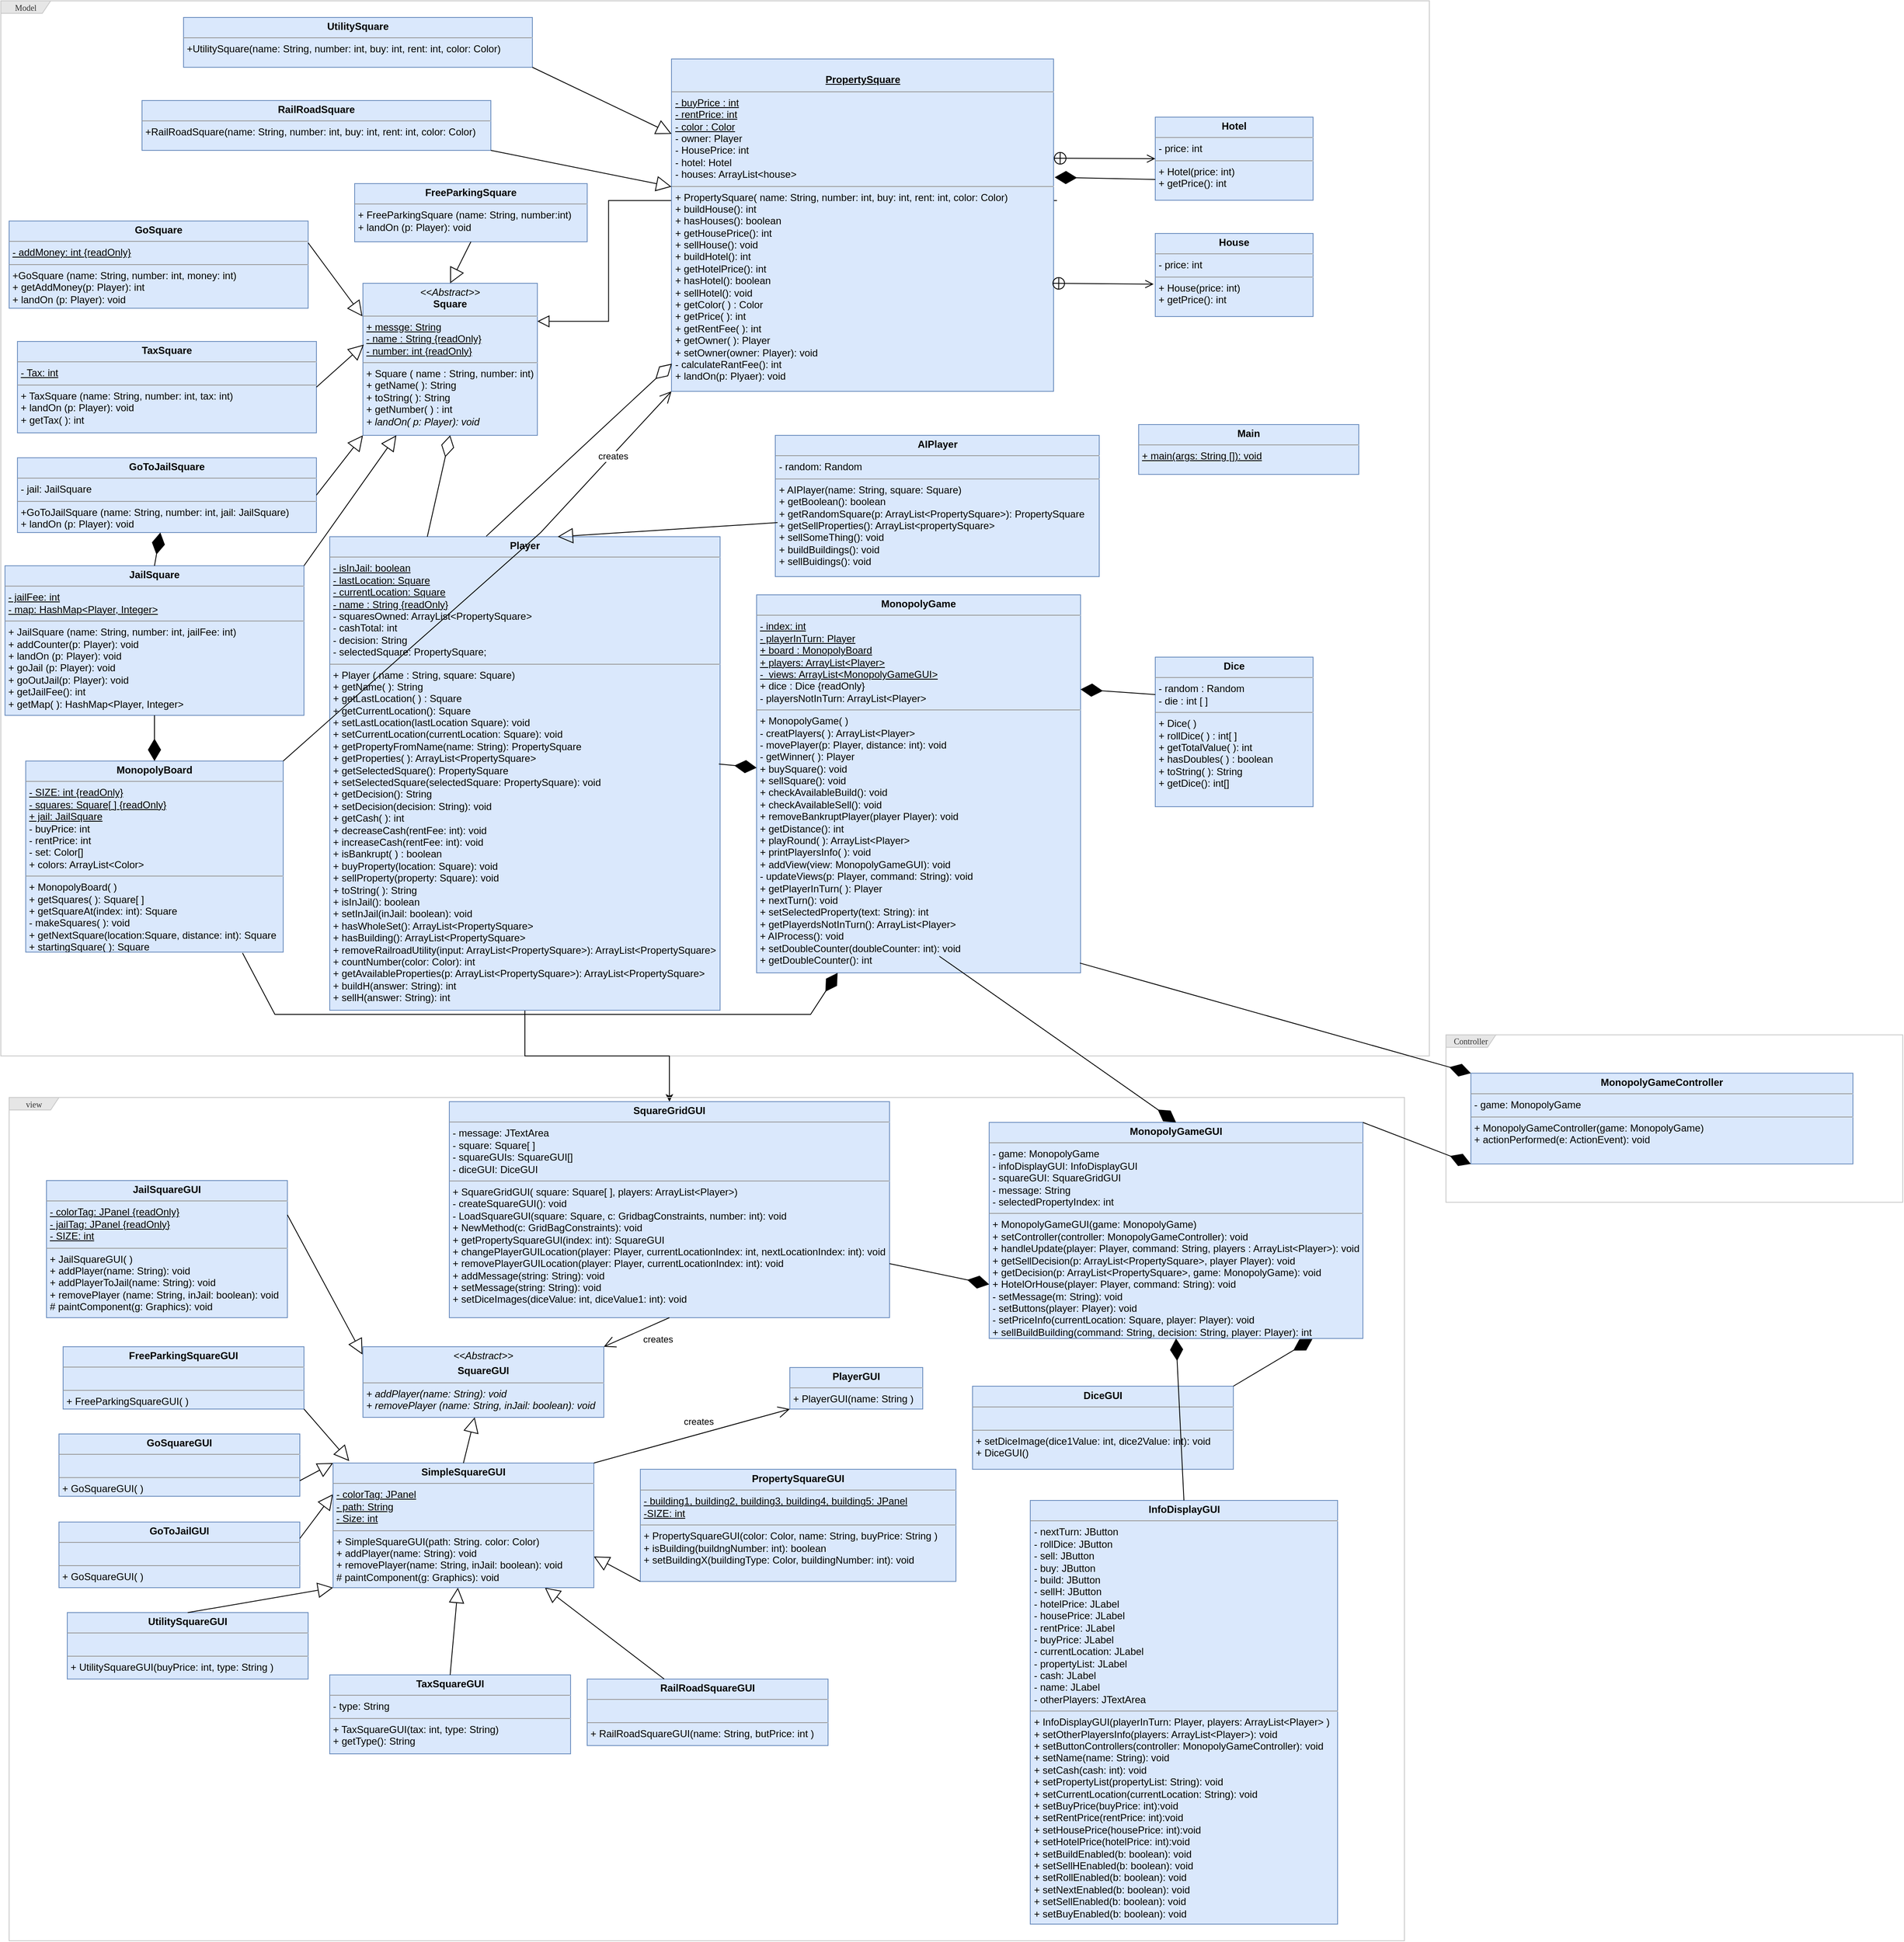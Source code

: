 <mxfile version="15.7.4" type="device"><diagram name="Page-1" id="c4acf3e9-155e-7222-9cf6-157b1a14988f"><mxGraphModel dx="2338" dy="1841" grid="1" gridSize="10" guides="1" tooltips="1" connect="1" arrows="1" fold="1" page="1" pageScale="1" pageWidth="850" pageHeight="1100" background="none" math="0" shadow="0"><root><mxCell id="0"/><mxCell id="1" parent="0"/><mxCell id="17acba5748e5396b-1" value="Model" style="shape=umlFrame;whiteSpace=wrap;html=1;rounded=0;shadow=0;comic=0;labelBackgroundColor=none;strokeWidth=1;fontFamily=Verdana;fontSize=10;align=center;fillColor=#E6E6E6;fontColor=#333333;strokeColor=#C9C9C9;width=60;height=15;" parent="1" vertex="1"><mxGeometry x="-300" y="-700" width="1720" height="1270" as="geometry"/></mxCell><mxCell id="v7Vo1TqNWF_dr8OzTrFL-2" style="edgeStyle=orthogonalEdgeStyle;rounded=0;orthogonalLoop=1;jettySize=auto;html=1;exitX=1.009;exitY=0.426;exitDx=0;exitDy=0;entryX=1;entryY=0.25;entryDx=0;entryDy=0;endArrow=block;endFill=0;endSize=12;exitPerimeter=0;" parent="1" source="7vzSn5Uh3cu9HvnBIA2v-2" target="5d2195bd80daf111-18" edge="1"><mxGeometry relative="1" as="geometry"><mxPoint x="160" y="245" as="sourcePoint"/></mxGeometry></mxCell><mxCell id="5d2195bd80daf111-10" value="&lt;p style=&quot;margin: 0px ; margin-top: 4px ; text-align: center&quot;&gt;&lt;b&gt;Dice&lt;/b&gt;&lt;/p&gt;&lt;hr size=&quot;1&quot;&gt;&lt;p style=&quot;margin: 0px ; margin-left: 4px&quot;&gt;- random : Random&lt;br&gt;- die : int [ ]&lt;/p&gt;&lt;hr size=&quot;1&quot;&gt;&lt;p style=&quot;margin: 0px ; margin-left: 4px&quot;&gt;+ Dice( )&amp;nbsp;&lt;br&gt;+ rollDice( ) : int[ ]&lt;/p&gt;&lt;p style=&quot;margin: 0px ; margin-left: 4px&quot;&gt;+ getTotalValue( ): int&lt;/p&gt;&lt;p style=&quot;margin: 0px ; margin-left: 4px&quot;&gt;+ hasDoubles( ) : boolean&lt;/p&gt;&lt;p style=&quot;margin: 0px ; margin-left: 4px&quot;&gt;+ toString( ): String&lt;/p&gt;&lt;p style=&quot;margin: 0px ; margin-left: 4px&quot;&gt;+ getDice(): int[]&lt;/p&gt;" style="verticalAlign=top;align=left;overflow=fill;fontSize=12;fontFamily=Helvetica;html=1;rounded=0;shadow=0;comic=0;labelBackgroundColor=none;strokeWidth=1;fillColor=#dae8fc;strokeColor=#6c8ebf;" parent="1" vertex="1"><mxGeometry x="1090" y="90" width="190" height="180" as="geometry"/></mxCell><mxCell id="5d2195bd80daf111-11" value="&lt;p style=&quot;margin: 0px ; margin-top: 4px ; text-align: center&quot;&gt;&lt;b&gt;MonopolyBoard&lt;/b&gt;&lt;/p&gt;&lt;hr size=&quot;1&quot;&gt;&lt;p style=&quot;margin: 0px ; margin-left: 4px&quot;&gt;&lt;u&gt;- SIZE: int {readOnly}&lt;/u&gt;&lt;br&gt;&lt;u&gt;- squares: Square[ ] {readOnly}&lt;/u&gt;&lt;br&gt;&lt;/p&gt;&lt;p style=&quot;margin: 0px ; margin-left: 4px&quot;&gt;&lt;u&gt;+ jail: JailSquare&lt;/u&gt;&lt;/p&gt;&lt;p style=&quot;margin: 0px ; margin-left: 4px&quot;&gt;- buyPrice: int&lt;/p&gt;&lt;p style=&quot;margin: 0px ; margin-left: 4px&quot;&gt;- rentPrice: int&lt;/p&gt;&lt;p style=&quot;margin: 0px ; margin-left: 4px&quot;&gt;- set: Color[]&lt;/p&gt;&lt;p style=&quot;margin: 0px ; margin-left: 4px&quot;&gt;+ colors: ArrayList&amp;lt;Color&amp;gt;&lt;/p&gt;&lt;hr size=&quot;1&quot;&gt;&lt;p style=&quot;margin: 0px ; margin-left: 4px&quot;&gt;+ MonopolyBoard( )&lt;/p&gt;&lt;p style=&quot;margin: 0px ; margin-left: 4px&quot;&gt;+ getSquares( ): Square[ ]&lt;/p&gt;&lt;p style=&quot;margin: 0px ; margin-left: 4px&quot;&gt;+ getSquareAt(index: int): Square&lt;/p&gt;&lt;p style=&quot;margin: 0px ; margin-left: 4px&quot;&gt;- makeSquares( ): void&lt;/p&gt;&lt;p style=&quot;margin: 0px ; margin-left: 4px&quot;&gt;+ getNextSquare(location:Square, distance: int): Square&lt;/p&gt;&lt;p style=&quot;margin: 0px ; margin-left: 4px&quot;&gt;+ startingSquare( ): Square&lt;/p&gt;&lt;p style=&quot;margin: 0px ; margin-left: 4px&quot;&gt;&lt;br&gt;&lt;/p&gt;" style="verticalAlign=top;align=left;overflow=fill;fontSize=12;fontFamily=Helvetica;html=1;rounded=0;shadow=0;comic=0;labelBackgroundColor=none;strokeWidth=1;fillColor=#dae8fc;strokeColor=#6c8ebf;" parent="1" vertex="1"><mxGeometry x="-270" y="215" width="310" height="230" as="geometry"/></mxCell><mxCell id="5d2195bd80daf111-18" value="&lt;p style=&quot;margin: 0px ; margin-top: 4px ; text-align: center&quot;&gt;&lt;i&gt;&amp;lt;&amp;lt;Abstract&amp;gt;&amp;gt;&lt;/i&gt;&lt;br&gt;&lt;b&gt;Square&lt;/b&gt;&lt;/p&gt;&lt;hr size=&quot;1&quot;&gt;&lt;p style=&quot;margin: 0px ; margin-left: 4px&quot;&gt;&lt;u&gt;+ messge: String&lt;/u&gt;&lt;/p&gt;&lt;p style=&quot;margin: 0px ; margin-left: 4px&quot;&gt;&lt;u&gt;- name : String {readOnly}&lt;br&gt;&lt;/u&gt;&lt;/p&gt;&lt;p style=&quot;margin: 0px ; margin-left: 4px&quot;&gt;&lt;u&gt;- number: int {readOnly}&lt;/u&gt;&lt;/p&gt;&lt;hr size=&quot;1&quot;&gt;&lt;p style=&quot;margin: 0px ; margin-left: 4px&quot;&gt;+ Square ( name : String, number: int)&lt;br&gt;+ getName( ): String&lt;/p&gt;&lt;p style=&quot;margin: 0px ; margin-left: 4px&quot;&gt;+ toString( ): String&lt;/p&gt;&lt;p style=&quot;margin: 0px ; margin-left: 4px&quot;&gt;+ getNumber( ) : int&lt;/p&gt;&lt;p style=&quot;margin: 0px ; margin-left: 4px&quot;&gt;&lt;span&gt;&lt;i&gt;+ landOn( p: Player): void&lt;/i&gt;&lt;/span&gt;&lt;br&gt;&lt;/p&gt;&lt;p style=&quot;margin: 0px ; margin-left: 4px&quot;&gt;&lt;br&gt;&lt;/p&gt;" style="verticalAlign=top;align=left;overflow=fill;fontSize=12;fontFamily=Helvetica;html=1;rounded=0;shadow=0;comic=0;labelBackgroundColor=none;strokeWidth=1;fillColor=#dae8fc;strokeColor=#6c8ebf;" parent="1" vertex="1"><mxGeometry x="136" y="-360" width="210" height="183" as="geometry"/></mxCell><mxCell id="5d2195bd80daf111-20" value="&lt;p style=&quot;margin: 0px ; margin-top: 4px ; text-align: center&quot;&gt;&lt;b&gt;MonopolyGame&lt;/b&gt;&lt;/p&gt;&lt;hr size=&quot;1&quot;&gt;&lt;p style=&quot;margin: 0px ; margin-left: 4px&quot;&gt;&lt;u&gt;- index: int&lt;/u&gt;&lt;/p&gt;&lt;p style=&quot;margin: 0px ; margin-left: 4px&quot;&gt;&lt;u&gt;- playerInTurn: Player&lt;/u&gt;&lt;/p&gt;&lt;p style=&quot;margin: 0px ; margin-left: 4px&quot;&gt;&lt;u&gt;+ board : MonopolyBoard&lt;br&gt;+ players: ArrayList&amp;lt;Player&amp;gt;&lt;/u&gt;&lt;/p&gt;&lt;p style=&quot;margin: 0px ; margin-left: 4px&quot;&gt;&lt;u&gt;-&amp;nbsp; views: ArrayList&amp;lt;MonopolyGameGUI&amp;gt;&lt;/u&gt;&lt;/p&gt;&lt;p style=&quot;margin: 0px ; margin-left: 4px&quot;&gt;+ dice : Dice {readOnly}&lt;/p&gt;&lt;p style=&quot;margin: 0px ; margin-left: 4px&quot;&gt;- playersNotInTurn: ArrayList&amp;lt;Player&amp;gt;&lt;/p&gt;&lt;hr size=&quot;1&quot;&gt;&lt;p style=&quot;margin: 0px ; margin-left: 4px&quot;&gt;+ MonopolyGame( )&lt;/p&gt;&lt;p style=&quot;margin: 0px ; margin-left: 4px&quot;&gt;- creatPlayers( ): ArrayList&amp;lt;Player&amp;gt;&lt;/p&gt;&lt;p style=&quot;margin: 0px ; margin-left: 4px&quot;&gt;- movePlayer(p: Player, distance: int): void&lt;/p&gt;&lt;p style=&quot;margin: 0px ; margin-left: 4px&quot;&gt;- getWinner( ): Player&lt;/p&gt;&lt;p style=&quot;margin: 0px ; margin-left: 4px&quot;&gt;+ buySquare(): void&lt;/p&gt;&lt;p style=&quot;margin: 0px ; margin-left: 4px&quot;&gt;+ sellSquare(): void&lt;/p&gt;&lt;p style=&quot;margin: 0px ; margin-left: 4px&quot;&gt;+ checkAvailableBuild(): void&amp;nbsp;&lt;/p&gt;&lt;p style=&quot;margin: 0px ; margin-left: 4px&quot;&gt;+ checkAvailableSell(): void&lt;/p&gt;&lt;p style=&quot;margin: 0px ; margin-left: 4px&quot;&gt;+ removeBankruptPlayer(player Player): void&lt;/p&gt;&lt;p style=&quot;margin: 0px ; margin-left: 4px&quot;&gt;+ getDistance(): int&lt;/p&gt;&lt;p style=&quot;margin: 0px ; margin-left: 4px&quot;&gt;+ playRound( ): ArrayList&amp;lt;Player&amp;gt;&lt;/p&gt;&lt;p style=&quot;margin: 0px ; margin-left: 4px&quot;&gt;+ printPlayersInfo( ): void&lt;/p&gt;&lt;p style=&quot;margin: 0px ; margin-left: 4px&quot;&gt;+ addView(view: MonopolyGameGUI): void&lt;/p&gt;&lt;p style=&quot;margin: 0px ; margin-left: 4px&quot;&gt;- updateViews(p: Player, command: String): void&lt;/p&gt;&lt;p style=&quot;margin: 0px ; margin-left: 4px&quot;&gt;+ getPlayerInTurn( ): Player&lt;/p&gt;&lt;p style=&quot;margin: 0px ; margin-left: 4px&quot;&gt;+ nextTurn(): void&lt;/p&gt;&lt;p style=&quot;margin: 0px ; margin-left: 4px&quot;&gt;+ setSelectedProperty(text: String): int&lt;/p&gt;&lt;p style=&quot;margin: 0px ; margin-left: 4px&quot;&gt;+ getPlayerdsNotInTurn(): ArrayList&amp;lt;Player&amp;gt;&lt;/p&gt;&lt;p style=&quot;margin: 0px ; margin-left: 4px&quot;&gt;+ AIProcess(): void&lt;/p&gt;&lt;p style=&quot;margin: 0px ; margin-left: 4px&quot;&gt;+ setDoubleCounter(doubleCounter: int): void&lt;/p&gt;&lt;p style=&quot;margin: 0px ; margin-left: 4px&quot;&gt;+ getDoubleCounter(): int&lt;/p&gt;" style="verticalAlign=top;align=left;overflow=fill;fontSize=12;fontFamily=Helvetica;html=1;rounded=0;shadow=0;comic=0;labelBackgroundColor=none;strokeWidth=1;fillColor=#dae8fc;strokeColor=#6c8ebf;" parent="1" vertex="1"><mxGeometry x="610" y="15" width="390" height="455" as="geometry"/></mxCell><mxCell id="hiSbNCHdCy-aBizyFKZj-13" value="" style="edgeStyle=orthogonalEdgeStyle;rounded=0;orthogonalLoop=1;jettySize=auto;html=1;" edge="1" parent="1" source="v7Vo1TqNWF_dr8OzTrFL-18" target="BW2hN8-HbNnjDoaWRZjo-13"><mxGeometry relative="1" as="geometry"/></mxCell><mxCell id="v7Vo1TqNWF_dr8OzTrFL-18" value="&lt;p style=&quot;margin: 0px ; margin-top: 4px ; text-align: center&quot;&gt;&lt;b&gt;Player&lt;/b&gt;&lt;/p&gt;&lt;hr size=&quot;1&quot;&gt;&lt;p style=&quot;margin: 0px 0px 0px 4px&quot;&gt;&lt;u&gt;- isInJail: boolean&lt;/u&gt;&lt;/p&gt;&lt;p style=&quot;margin: 0px 0px 0px 4px&quot;&gt;&lt;u&gt;- lastLocation: Square&lt;/u&gt;&lt;/p&gt;&lt;p style=&quot;margin: 0px 0px 0px 4px&quot;&gt;&lt;u&gt;- currentLocation: Square&lt;/u&gt;&lt;/p&gt;&lt;p style=&quot;margin: 0px 0px 0px 4px&quot;&gt;&lt;u&gt;- name : String {readOnly}&lt;/u&gt;&lt;/p&gt;&lt;p style=&quot;margin: 0px ; margin-left: 4px&quot;&gt;- squaresOwned: ArrayList&amp;lt;PropertySquare&amp;gt;&lt;/p&gt;&lt;p style=&quot;margin: 0px ; margin-left: 4px&quot;&gt;- cashTotal: int&lt;/p&gt;&lt;p style=&quot;margin: 0px ; margin-left: 4px&quot;&gt;- decision: String&lt;/p&gt;&lt;p style=&quot;margin: 0px ; margin-left: 4px&quot;&gt;- selectedSquare: PropertySquare;&lt;/p&gt;&lt;hr size=&quot;1&quot;&gt;&lt;p style=&quot;margin: 0px ; margin-left: 4px&quot;&gt;+ Player ( name : String, square: Square)&lt;/p&gt;&lt;p style=&quot;margin: 0px ; margin-left: 4px&quot;&gt;+ getName( ): String&lt;/p&gt;&lt;p style=&quot;margin: 0px ; margin-left: 4px&quot;&gt;+ getLastLocation( ) : Square&lt;/p&gt;&lt;p style=&quot;margin: 0px ; margin-left: 4px&quot;&gt;+ getCurrentLocation(): Square&lt;/p&gt;&lt;p style=&quot;margin: 0px ; margin-left: 4px&quot;&gt;+ setLastLocation(lastLocation Square): void&lt;/p&gt;&lt;p style=&quot;margin: 0px ; margin-left: 4px&quot;&gt;+ setCurrentLocation(currentLocation: Square): void&lt;/p&gt;&lt;p style=&quot;margin: 0px ; margin-left: 4px&quot;&gt;+ getPropertyFromName(name: String): PropertySquare&lt;/p&gt;&lt;p style=&quot;margin: 0px ; margin-left: 4px&quot;&gt;+ getProperties( ): ArrayList&amp;lt;PropertySquare&amp;gt;&lt;/p&gt;&lt;p style=&quot;margin: 0px ; margin-left: 4px&quot;&gt;+ getSelectedSquare(): PropertySquare&lt;/p&gt;&lt;p style=&quot;margin: 0px ; margin-left: 4px&quot;&gt;+ setSelectedSquare(selectedSquare: PropertySquare): void&lt;/p&gt;&lt;p style=&quot;margin: 0px ; margin-left: 4px&quot;&gt;+ getDecision(): String&lt;/p&gt;&lt;p style=&quot;margin: 0px ; margin-left: 4px&quot;&gt;+ setDecision(decision: String): void&lt;/p&gt;&lt;p style=&quot;margin: 0px ; margin-left: 4px&quot;&gt;+ getCash( ): int&lt;/p&gt;&lt;p style=&quot;margin: 0px ; margin-left: 4px&quot;&gt;+ decreaseCash(rentFee: int): void&lt;br&gt;&lt;/p&gt;&lt;p style=&quot;margin: 0px ; margin-left: 4px&quot;&gt;+ increaseCash(rentFee: int): void&lt;/p&gt;&lt;p style=&quot;margin: 0px ; margin-left: 4px&quot;&gt;+ isBankrupt( ) : boolean&lt;/p&gt;&lt;p style=&quot;margin: 0px ; margin-left: 4px&quot;&gt;+ buyProperty(location: Square): void&lt;/p&gt;&lt;p style=&quot;margin: 0px ; margin-left: 4px&quot;&gt;+ sellProperty(property: Square): void&lt;/p&gt;&lt;p style=&quot;margin: 0px ; margin-left: 4px&quot;&gt;+ toString( ): String&lt;/p&gt;&lt;p style=&quot;margin: 0px ; margin-left: 4px&quot;&gt;+ isInJail(): boolean&lt;/p&gt;&lt;p style=&quot;margin: 0px ; margin-left: 4px&quot;&gt;+ setInJail(inJail: boolean): void&lt;/p&gt;&lt;p style=&quot;margin: 0px ; margin-left: 4px&quot;&gt;+ hasWholeSet(): ArrayList&amp;lt;PropertySquare&amp;gt;&lt;/p&gt;&lt;p style=&quot;margin: 0px ; margin-left: 4px&quot;&gt;+ hasBuilding(): ArrayList&amp;lt;PropertySquare&amp;gt;&lt;/p&gt;&lt;p style=&quot;margin: 0px ; margin-left: 4px&quot;&gt;+ removeRailroadUtility(input: ArrayList&amp;lt;PropertySquare&amp;gt;): ArrayList&amp;lt;PropertySquare&amp;gt;&lt;/p&gt;&lt;p style=&quot;margin: 0px ; margin-left: 4px&quot;&gt;+ countNumber(color: Color): int&lt;/p&gt;&lt;p style=&quot;margin: 0px ; margin-left: 4px&quot;&gt;+ getAvailableProperties(p: ArrayList&amp;lt;PropertySquare&amp;gt;): ArrayList&amp;lt;PropertySquare&amp;gt;&lt;/p&gt;&lt;p style=&quot;margin: 0px ; margin-left: 4px&quot;&gt;+ buildH(answer: String): int&lt;/p&gt;&lt;p style=&quot;margin: 0px ; margin-left: 4px&quot;&gt;+ sellH(answer: String): int&lt;/p&gt;" style="verticalAlign=top;align=left;overflow=fill;fontSize=12;fontFamily=Helvetica;html=1;rounded=0;shadow=0;comic=0;labelBackgroundColor=none;strokeWidth=1;fillColor=#dae8fc;strokeColor=#6c8ebf;" parent="1" vertex="1"><mxGeometry x="96" y="-55" width="470" height="570" as="geometry"/></mxCell><mxCell id="7vzSn5Uh3cu9HvnBIA2v-2" value="&lt;p style=&quot;margin: 0px ; margin-top: 4px ; text-align: center&quot;&gt;&lt;u&gt;&lt;br&gt;&lt;b&gt;PropertySquare&lt;/b&gt;&lt;/u&gt;&lt;/p&gt;&lt;hr size=&quot;1&quot;&gt;&lt;p style=&quot;margin: 0px ; margin-left: 4px&quot;&gt;&lt;u&gt;- buyPrice : int&lt;br&gt;&lt;/u&gt;&lt;/p&gt;&lt;p style=&quot;margin: 0px ; margin-left: 4px&quot;&gt;&lt;u&gt;- rentPrice: int&lt;/u&gt;&lt;/p&gt;&lt;p style=&quot;margin: 0px ; margin-left: 4px&quot;&gt;&lt;u&gt;- color : Color&lt;/u&gt;&lt;/p&gt;&lt;p style=&quot;margin: 0px ; margin-left: 4px&quot;&gt;- owner: Player&lt;/p&gt;&lt;p style=&quot;margin: 0px ; margin-left: 4px&quot;&gt;- HousePrice: int&lt;/p&gt;&lt;p style=&quot;margin: 0px ; margin-left: 4px&quot;&gt;- hotel: Hotel&lt;/p&gt;&lt;p style=&quot;margin: 0px ; margin-left: 4px&quot;&gt;- houses: ArrayList&amp;lt;house&amp;gt;&lt;/p&gt;&lt;hr size=&quot;1&quot;&gt;&lt;p style=&quot;margin: 0px ; margin-left: 4px&quot;&gt;+ PropertySquare( name: String, number: int, buy: int, rent: int, color: Color)&lt;/p&gt;&lt;p style=&quot;margin: 0px ; margin-left: 4px&quot;&gt;+ buildHouse(): int&lt;/p&gt;&lt;p style=&quot;margin: 0px ; margin-left: 4px&quot;&gt;+ hasHouses(): boolean&lt;/p&gt;&lt;p style=&quot;margin: 0px ; margin-left: 4px&quot;&gt;+ getHousePrice(): int&lt;/p&gt;&lt;p style=&quot;margin: 0px ; margin-left: 4px&quot;&gt;+ sellHouse(): void&lt;/p&gt;&lt;p style=&quot;margin: 0px ; margin-left: 4px&quot;&gt;+ buildHotel(): int&lt;/p&gt;&lt;p style=&quot;margin: 0px ; margin-left: 4px&quot;&gt;+ getHotelPrice(): int&lt;/p&gt;&lt;p style=&quot;margin: 0px ; margin-left: 4px&quot;&gt;+ hasHotel(): boolean&amp;nbsp;&lt;/p&gt;&lt;p style=&quot;margin: 0px ; margin-left: 4px&quot;&gt;+ sellHotel(): void&lt;/p&gt;&lt;p style=&quot;margin: 0px ; margin-left: 4px&quot;&gt;+ getColor( ) : Color&lt;/p&gt;&lt;p style=&quot;margin: 0px ; margin-left: 4px&quot;&gt;+ getPrice( ): int&lt;/p&gt;&lt;p style=&quot;margin: 0px ; margin-left: 4px&quot;&gt;+ getRentFee( ): int&lt;/p&gt;&lt;p style=&quot;margin: 0px ; margin-left: 4px&quot;&gt;+ getOwner( ): Player&lt;/p&gt;&lt;p style=&quot;margin: 0px ; margin-left: 4px&quot;&gt;+ setOwner(owner: Player): void&lt;/p&gt;&lt;p style=&quot;margin: 0px ; margin-left: 4px&quot;&gt;- calculateRantFee(): int&lt;/p&gt;&lt;p style=&quot;margin: 0px ; margin-left: 4px&quot;&gt;+ landOn(p: Plyaer): void&lt;/p&gt;&lt;p style=&quot;margin: 0px ; margin-left: 4px&quot;&gt;&lt;br&gt;&lt;/p&gt;" style="verticalAlign=top;align=left;overflow=fill;fontSize=12;fontFamily=Helvetica;html=1;rounded=0;shadow=0;comic=0;labelBackgroundColor=none;strokeWidth=1;fillColor=#dae8fc;strokeColor=#6c8ebf;" parent="1" vertex="1"><mxGeometry x="507.5" y="-630" width="460" height="400" as="geometry"/></mxCell><mxCell id="12gEWrx1PudSQQcgVa_0-4" value="" style="endArrow=diamondThin;endFill=1;endSize=24;html=1;rounded=0;entryX=1;entryY=0.25;entryDx=0;entryDy=0;exitX=0;exitY=0.25;exitDx=0;exitDy=0;" parent="1" source="5d2195bd80daf111-10" target="5d2195bd80daf111-20" edge="1"><mxGeometry width="160" relative="1" as="geometry"><mxPoint x="1167.5" y="170" as="sourcePoint"/><mxPoint x="977.5" y="170" as="targetPoint"/></mxGeometry></mxCell><mxCell id="12gEWrx1PudSQQcgVa_0-5" value="" style="endArrow=diamondThin;endFill=1;endSize=24;html=1;rounded=0;entryX=0.25;entryY=1;entryDx=0;entryDy=0;exitX=0.842;exitY=1.005;exitDx=0;exitDy=0;exitPerimeter=0;" parent="1" source="5d2195bd80daf111-11" target="5d2195bd80daf111-20" edge="1"><mxGeometry width="160" relative="1" as="geometry"><mxPoint x="1177.5" y="330" as="sourcePoint"/><mxPoint x="977.5" y="325" as="targetPoint"/><Array as="points"><mxPoint x="30" y="520"/><mxPoint x="675" y="520"/></Array></mxGeometry></mxCell><mxCell id="fc9h_Z26RzUkdo5_vhSv-6" value="&lt;p style=&quot;margin: 0px ; margin-top: 4px ; text-align: center&quot;&gt;&lt;b&gt;FreeParkingSquare&lt;/b&gt;&lt;/p&gt;&lt;hr size=&quot;1&quot;&gt;&lt;p style=&quot;margin: 0px ; margin-left: 4px&quot;&gt;+ FreeParkingSquare (name: String, number:int)&lt;/p&gt;&lt;p style=&quot;margin: 0px ; margin-left: 4px&quot;&gt;+ landOn (p: Player): void&lt;/p&gt;" style="verticalAlign=top;align=left;overflow=fill;fontSize=12;fontFamily=Helvetica;html=1;fillColor=#dae8fc;strokeColor=#6c8ebf;" parent="1" vertex="1"><mxGeometry x="126" y="-480" width="280" height="70" as="geometry"/></mxCell><mxCell id="fc9h_Z26RzUkdo5_vhSv-8" value="&lt;p style=&quot;margin: 0px ; margin-top: 4px ; text-align: center&quot;&gt;&lt;b&gt;GoSquare&lt;/b&gt;&lt;br&gt;&lt;/p&gt;&lt;hr size=&quot;1&quot;&gt;&lt;p style=&quot;margin: 0px ; margin-left: 4px&quot;&gt;&lt;u&gt;- addMoney: int {readOnly}&lt;/u&gt;&lt;/p&gt;&lt;hr size=&quot;1&quot;&gt;&lt;p style=&quot;margin: 0px ; margin-left: 4px&quot;&gt;+GoSquare (name: String, number: int, money: int)&lt;/p&gt;&lt;p style=&quot;margin: 0px ; margin-left: 4px&quot;&gt;+ getAddMoney(p: Player): int&lt;/p&gt;&lt;p style=&quot;margin: 0px ; margin-left: 4px&quot;&gt;+ landOn (p: Player): void&lt;br&gt;&lt;/p&gt;" style="verticalAlign=top;align=left;overflow=fill;fontSize=12;fontFamily=Helvetica;html=1;fillColor=#dae8fc;strokeColor=#6c8ebf;" parent="1" vertex="1"><mxGeometry x="-290" y="-435" width="360" height="105" as="geometry"/></mxCell><mxCell id="fc9h_Z26RzUkdo5_vhSv-9" value="&lt;p style=&quot;margin: 0px ; margin-top: 4px ; text-align: center&quot;&gt;&lt;b&gt;GoToJailSquare&lt;/b&gt;&lt;br&gt;&lt;/p&gt;&lt;hr size=&quot;1&quot;&gt;&lt;p style=&quot;margin: 0px ; margin-left: 4px&quot;&gt;&lt;span&gt;- jail: JailSquare&lt;/span&gt;&lt;br&gt;&lt;/p&gt;&lt;hr size=&quot;1&quot;&gt;&lt;p style=&quot;margin: 0px ; margin-left: 4px&quot;&gt;+GoToJailSquare (name: String, number: int, jail: JailSquare)&lt;/p&gt;&lt;p style=&quot;margin: 0px ; margin-left: 4px&quot;&gt;+ landOn (p: Player): void&lt;br&gt;&lt;/p&gt;" style="verticalAlign=top;align=left;overflow=fill;fontSize=12;fontFamily=Helvetica;html=1;fillColor=#dae8fc;strokeColor=#6c8ebf;" parent="1" vertex="1"><mxGeometry x="-280" y="-150" width="360" height="90" as="geometry"/></mxCell><mxCell id="fc9h_Z26RzUkdo5_vhSv-10" value="&lt;p style=&quot;margin: 0px ; margin-top: 4px ; text-align: center&quot;&gt;&lt;b&gt;TaxSquare&lt;/b&gt;&lt;br&gt;&lt;/p&gt;&lt;hr size=&quot;1&quot;&gt;&lt;p style=&quot;margin: 0px ; margin-left: 4px&quot;&gt;&lt;u&gt;- Tax: int&lt;/u&gt;&lt;/p&gt;&lt;hr size=&quot;1&quot;&gt;&lt;p style=&quot;margin: 0px ; margin-left: 4px&quot;&gt;+ TaxSquare (name: String, number: int, tax: int)&lt;/p&gt;&lt;p style=&quot;margin: 0px ; margin-left: 4px&quot;&gt;+ landOn (p: Player): void&lt;br&gt;&lt;/p&gt;&lt;p style=&quot;margin: 0px ; margin-left: 4px&quot;&gt;+ getTax( ): int&lt;/p&gt;" style="verticalAlign=top;align=left;overflow=fill;fontSize=12;fontFamily=Helvetica;html=1;fillColor=#dae8fc;strokeColor=#6c8ebf;" parent="1" vertex="1"><mxGeometry x="-280" y="-290" width="360" height="110" as="geometry"/></mxCell><mxCell id="fc9h_Z26RzUkdo5_vhSv-11" value="&lt;p style=&quot;margin: 0px ; margin-top: 4px ; text-align: center&quot;&gt;&lt;b&gt;JailSquare&lt;/b&gt;&lt;br&gt;&lt;/p&gt;&lt;hr size=&quot;1&quot;&gt;&lt;p style=&quot;margin: 0px ; margin-left: 4px&quot;&gt;&lt;u&gt;- jailFee: int&lt;/u&gt;&lt;/p&gt;&lt;p style=&quot;margin: 0px ; margin-left: 4px&quot;&gt;&lt;u&gt;- map: HashMap&amp;lt;Player, Integer&amp;gt;&lt;/u&gt;&lt;/p&gt;&lt;hr size=&quot;1&quot;&gt;&lt;p style=&quot;margin: 0px ; margin-left: 4px&quot;&gt;+ JailSquare (name: String, number: int, jailFee: int)&lt;/p&gt;&lt;p style=&quot;margin: 0px ; margin-left: 4px&quot;&gt;+ addCounter(p: Player): void&lt;/p&gt;&lt;p style=&quot;margin: 0px ; margin-left: 4px&quot;&gt;+ landOn (p: Player): void&lt;br&gt;&lt;/p&gt;&lt;p style=&quot;margin: 0px ; margin-left: 4px&quot;&gt;+ goJail (p: Player): void&lt;/p&gt;&lt;p style=&quot;margin: 0px ; margin-left: 4px&quot;&gt;+ goOutJail(p: Player): void&lt;/p&gt;&lt;p style=&quot;margin: 0px ; margin-left: 4px&quot;&gt;+ getJailFee(): int&lt;/p&gt;&lt;p style=&quot;margin: 0px ; margin-left: 4px&quot;&gt;+ getMap( ): HashMap&amp;lt;Player, Integer&amp;gt;&lt;/p&gt;" style="verticalAlign=top;align=left;overflow=fill;fontSize=12;fontFamily=Helvetica;html=1;fillColor=#dae8fc;strokeColor=#6c8ebf;" parent="1" vertex="1"><mxGeometry x="-295" y="-20" width="360" height="180" as="geometry"/></mxCell><mxCell id="fc9h_Z26RzUkdo5_vhSv-12" value="&lt;p style=&quot;margin: 0px ; margin-top: 4px ; text-align: center&quot;&gt;&lt;b&gt;RailRoadSquare&lt;/b&gt;&lt;br&gt;&lt;/p&gt;&lt;hr size=&quot;1&quot;&gt;&lt;p style=&quot;margin: 0px ; margin-left: 4px&quot;&gt;&lt;span&gt;+RailRoadSquare(name: String, number: int, buy: int, rent: int, color: Color)&lt;/span&gt;&lt;br&gt;&lt;/p&gt;" style="verticalAlign=top;align=left;overflow=fill;fontSize=12;fontFamily=Helvetica;html=1;fillColor=#dae8fc;strokeColor=#6c8ebf;" parent="1" vertex="1"><mxGeometry x="-130" y="-580" width="420" height="60" as="geometry"/></mxCell><mxCell id="fc9h_Z26RzUkdo5_vhSv-13" value="&lt;p style=&quot;margin: 0px ; margin-top: 4px ; text-align: center&quot;&gt;&lt;b&gt;UtilitySquare&lt;/b&gt;&lt;br&gt;&lt;/p&gt;&lt;hr size=&quot;1&quot;&gt;&lt;p style=&quot;margin: 0px ; margin-left: 4px&quot;&gt;&lt;span&gt;+UtilitySquare(name: String, number: int, buy: int, rent: int, color: Color)&lt;/span&gt;&lt;br&gt;&lt;/p&gt;" style="verticalAlign=top;align=left;overflow=fill;fontSize=12;fontFamily=Helvetica;html=1;fillColor=#dae8fc;strokeColor=#6c8ebf;" parent="1" vertex="1"><mxGeometry x="-80" y="-680" width="420" height="60" as="geometry"/></mxCell><mxCell id="fc9h_Z26RzUkdo5_vhSv-14" value="&lt;p style=&quot;margin: 0px ; margin-top: 4px ; text-align: center&quot;&gt;&lt;b&gt;Main&lt;/b&gt;&lt;br&gt;&lt;/p&gt;&lt;hr size=&quot;1&quot;&gt;&lt;p style=&quot;margin: 0px ; margin-left: 4px&quot;&gt;&lt;span&gt;&lt;u&gt;+ main(args: String []): void&lt;/u&gt;&lt;/span&gt;&lt;br&gt;&lt;/p&gt;" style="verticalAlign=top;align=left;overflow=fill;fontSize=12;fontFamily=Helvetica;html=1;fillColor=#dae8fc;strokeColor=#6c8ebf;" parent="1" vertex="1"><mxGeometry x="1070" y="-190" width="265" height="60" as="geometry"/></mxCell><mxCell id="dhyGkHQqsCoPAu8bmXNs-1" value="" style="endArrow=block;endSize=16;endFill=0;html=1;rounded=0;exitX=1;exitY=1;exitDx=0;exitDy=0;" parent="1" source="fc9h_Z26RzUkdo5_vhSv-13" target="7vzSn5Uh3cu9HvnBIA2v-2" edge="1"><mxGeometry width="160" relative="1" as="geometry"><mxPoint y="10" as="sourcePoint"/><mxPoint x="160" y="10" as="targetPoint"/></mxGeometry></mxCell><mxCell id="dhyGkHQqsCoPAu8bmXNs-2" value="" style="endArrow=block;endSize=16;endFill=0;html=1;rounded=0;exitX=1;exitY=1;exitDx=0;exitDy=0;" parent="1" source="fc9h_Z26RzUkdo5_vhSv-12" target="7vzSn5Uh3cu9HvnBIA2v-2" edge="1"><mxGeometry x="1" y="-301" width="160" relative="1" as="geometry"><mxPoint y="10" as="sourcePoint"/><mxPoint x="160" y="10" as="targetPoint"/><mxPoint x="280" y="-191" as="offset"/></mxGeometry></mxCell><mxCell id="dhyGkHQqsCoPAu8bmXNs-3" value="" style="endArrow=block;endSize=16;endFill=0;html=1;rounded=0;exitX=1;exitY=0.5;exitDx=0;exitDy=0;entryX=0;entryY=1;entryDx=0;entryDy=0;" parent="1" source="fc9h_Z26RzUkdo5_vhSv-9" target="5d2195bd80daf111-18" edge="1"><mxGeometry x="1" y="-301" width="160" relative="1" as="geometry"><mxPoint x="10" y="20" as="sourcePoint"/><mxPoint x="170" y="20" as="targetPoint"/><mxPoint x="280" y="-191" as="offset"/></mxGeometry></mxCell><mxCell id="dhyGkHQqsCoPAu8bmXNs-4" value="" style="endArrow=block;endSize=16;endFill=0;html=1;rounded=0;exitX=1;exitY=0.25;exitDx=0;exitDy=0;entryX=-0.003;entryY=0.217;entryDx=0;entryDy=0;entryPerimeter=0;" parent="1" source="fc9h_Z26RzUkdo5_vhSv-8" target="5d2195bd80daf111-18" edge="1"><mxGeometry x="1" y="-301" width="160" relative="1" as="geometry"><mxPoint x="20" y="30" as="sourcePoint"/><mxPoint x="250" y="-220" as="targetPoint"/><mxPoint x="280" y="-191" as="offset"/></mxGeometry></mxCell><mxCell id="dhyGkHQqsCoPAu8bmXNs-5" value="" style="endArrow=block;endSize=16;endFill=0;html=1;rounded=0;entryX=0.5;entryY=0;entryDx=0;entryDy=0;exitX=0.5;exitY=1;exitDx=0;exitDy=0;" parent="1" source="fc9h_Z26RzUkdo5_vhSv-6" target="5d2195bd80daf111-18" edge="1"><mxGeometry x="1" y="-301" width="160" relative="1" as="geometry"><mxPoint x="30" y="40" as="sourcePoint"/><mxPoint x="190" y="40" as="targetPoint"/><mxPoint x="280" y="-191" as="offset"/></mxGeometry></mxCell><mxCell id="dhyGkHQqsCoPAu8bmXNs-6" value="" style="endArrow=block;endSize=16;endFill=0;html=1;rounded=0;exitX=1;exitY=0;exitDx=0;exitDy=0;" parent="1" source="fc9h_Z26RzUkdo5_vhSv-11" target="5d2195bd80daf111-18" edge="1"><mxGeometry x="1" y="-301" width="160" relative="1" as="geometry"><mxPoint x="40" y="50" as="sourcePoint"/><mxPoint x="200" y="50" as="targetPoint"/><mxPoint x="280" y="-191" as="offset"/></mxGeometry></mxCell><mxCell id="dhyGkHQqsCoPAu8bmXNs-7" value="" style="endArrow=block;endSize=16;endFill=0;html=1;rounded=0;exitX=1;exitY=0.5;exitDx=0;exitDy=0;entryX=0.005;entryY=0.404;entryDx=0;entryDy=0;entryPerimeter=0;" parent="1" source="fc9h_Z26RzUkdo5_vhSv-10" target="5d2195bd80daf111-18" edge="1"><mxGeometry x="1" y="-301" width="160" relative="1" as="geometry"><mxPoint x="50" y="60" as="sourcePoint"/><mxPoint x="210" y="60" as="targetPoint"/><mxPoint x="280" y="-191" as="offset"/></mxGeometry></mxCell><mxCell id="dhyGkHQqsCoPAu8bmXNs-8" value="" style="endArrow=diamondThin;endFill=1;endSize=24;html=1;rounded=0;exitX=0.997;exitY=0.48;exitDx=0;exitDy=0;exitPerimeter=0;" parent="1" source="v7Vo1TqNWF_dr8OzTrFL-18" edge="1" target="5d2195bd80daf111-20"><mxGeometry width="160" relative="1" as="geometry"><mxPoint x="497.5" y="250" as="sourcePoint"/><mxPoint x="577.5" y="250" as="targetPoint"/></mxGeometry></mxCell><mxCell id="dhyGkHQqsCoPAu8bmXNs-12" value="" style="endArrow=diamondThin;endFill=1;endSize=24;html=1;rounded=0;exitX=0.5;exitY=0;exitDx=0;exitDy=0;" parent="1" source="fc9h_Z26RzUkdo5_vhSv-11" target="fc9h_Z26RzUkdo5_vhSv-9" edge="1"><mxGeometry width="160" relative="1" as="geometry"><mxPoint x="-40" y="-30" as="sourcePoint"/><mxPoint x="120" y="-30" as="targetPoint"/></mxGeometry></mxCell><mxCell id="dhyGkHQqsCoPAu8bmXNs-13" value="" style="endArrow=diamondThin;endFill=1;endSize=24;html=1;rounded=0;exitX=0.5;exitY=1;exitDx=0;exitDy=0;" parent="1" source="fc9h_Z26RzUkdo5_vhSv-11" target="5d2195bd80daf111-11" edge="1"><mxGeometry width="160" relative="1" as="geometry"><mxPoint x="120" y="-180" as="sourcePoint"/><mxPoint x="280" y="-180" as="targetPoint"/></mxGeometry></mxCell><mxCell id="rHlRKqxqZEmG6L4snQut-1" value="Controller" style="shape=umlFrame;whiteSpace=wrap;html=1;rounded=0;shadow=0;comic=0;labelBackgroundColor=none;strokeWidth=1;fontFamily=Verdana;fontSize=10;align=center;fillColor=#E6E6E6;fontColor=#333333;strokeColor=#C9C9C9;width=60;height=15;" parent="1" vertex="1"><mxGeometry x="1440" y="544.63" width="550" height="201.5" as="geometry"/></mxCell><mxCell id="rHlRKqxqZEmG6L4snQut-2" value="&lt;p style=&quot;margin: 0px ; margin-top: 4px ; text-align: center&quot;&gt;&lt;b style=&quot;text-align: left&quot;&gt;MonopolyGameController&lt;/b&gt;&lt;br&gt;&lt;/p&gt;&lt;hr size=&quot;1&quot;&gt;&lt;p style=&quot;margin: 0px ; margin-left: 4px&quot;&gt;- game: MonopolyGame&lt;/p&gt;&lt;hr size=&quot;1&quot;&gt;&lt;p style=&quot;margin: 0px ; margin-left: 4px&quot;&gt;+ MonopolyGameController(game: MonopolyGame)&lt;/p&gt;&lt;p style=&quot;margin: 0px ; margin-left: 4px&quot;&gt;+ actionPerformed(e: ActionEvent): void&lt;/p&gt;" style="verticalAlign=top;align=left;overflow=fill;fontSize=12;fontFamily=Helvetica;html=1;fillColor=#dae8fc;strokeColor=#6c8ebf;" parent="1" vertex="1"><mxGeometry x="1470" y="590.75" width="460" height="109.25" as="geometry"/></mxCell><mxCell id="BW2hN8-HbNnjDoaWRZjo-1" value="view" style="shape=umlFrame;whiteSpace=wrap;html=1;rounded=0;shadow=0;comic=0;labelBackgroundColor=none;strokeWidth=1;fontFamily=Verdana;fontSize=10;align=center;fillColor=#E6E6E6;fontColor=#333333;strokeColor=#C9C9C9;width=60;height=15;" parent="1" vertex="1"><mxGeometry x="-290" y="620" width="1680" height="1015" as="geometry"/></mxCell><mxCell id="BW2hN8-HbNnjDoaWRZjo-2" value="&lt;p style=&quot;margin: 0px ; margin-top: 4px ; text-align: center&quot;&gt;&lt;b&gt;FreeParkingSquareGUI&lt;/b&gt;&lt;/p&gt;&lt;hr size=&quot;1&quot;&gt;&lt;p style=&quot;margin: 0px ; margin-left: 4px&quot;&gt;&lt;br&gt;&lt;/p&gt;&lt;hr size=&quot;1&quot;&gt;&lt;p style=&quot;margin: 0px ; margin-left: 4px&quot;&gt;+ FreeParkingSquareGUI( )&lt;/p&gt;" style="verticalAlign=top;align=left;overflow=fill;fontSize=12;fontFamily=Helvetica;html=1;fillColor=#dae8fc;strokeColor=#6c8ebf;" parent="1" vertex="1"><mxGeometry x="-225" y="920" width="290" height="75" as="geometry"/></mxCell><mxCell id="BW2hN8-HbNnjDoaWRZjo-3" value="&lt;p style=&quot;margin: 0px ; margin-top: 4px ; text-align: center&quot;&gt;&lt;b&gt;GoSquareGUI&lt;/b&gt;&lt;/p&gt;&lt;hr size=&quot;1&quot;&gt;&lt;p style=&quot;margin: 0px ; margin-left: 4px&quot;&gt;&lt;br&gt;&lt;/p&gt;&lt;hr size=&quot;1&quot;&gt;&lt;p style=&quot;margin: 0px ; margin-left: 4px&quot;&gt;+ GoSquareGUI( )&lt;/p&gt;&lt;p style=&quot;margin: 0px ; margin-left: 4px&quot;&gt;&lt;br&gt;&lt;/p&gt;" style="verticalAlign=top;align=left;overflow=fill;fontSize=12;fontFamily=Helvetica;html=1;fillColor=#dae8fc;strokeColor=#6c8ebf;" parent="1" vertex="1"><mxGeometry x="-230" y="1025" width="290" height="75" as="geometry"/></mxCell><mxCell id="BW2hN8-HbNnjDoaWRZjo-4" value="&lt;p style=&quot;margin: 0px ; margin-top: 4px ; text-align: center&quot;&gt;&lt;b&gt;GoToJailGUI&lt;/b&gt;&lt;/p&gt;&lt;hr size=&quot;1&quot;&gt;&lt;p style=&quot;margin: 0px ; margin-left: 4px&quot;&gt;&lt;br&gt;&lt;/p&gt;&lt;hr size=&quot;1&quot;&gt;&lt;p style=&quot;margin: 0px ; margin-left: 4px&quot;&gt;+ GoSquareGUI( )&lt;/p&gt;" style="verticalAlign=top;align=left;overflow=fill;fontSize=12;fontFamily=Helvetica;html=1;fillColor=#dae8fc;strokeColor=#6c8ebf;" parent="1" vertex="1"><mxGeometry x="-230" y="1131" width="290" height="79" as="geometry"/></mxCell><mxCell id="BW2hN8-HbNnjDoaWRZjo-5" value="&lt;p style=&quot;margin: 0px ; margin-top: 4px ; text-align: center&quot;&gt;&lt;b&gt;TaxSquareGUI&lt;/b&gt;&lt;/p&gt;&lt;hr size=&quot;1&quot;&gt;&lt;p style=&quot;margin: 0px ; margin-left: 4px&quot;&gt;- type: String&lt;/p&gt;&lt;hr size=&quot;1&quot;&gt;&lt;p style=&quot;margin: 0px ; margin-left: 4px&quot;&gt;+ TaxSquareGUI(tax: int, type: String)&lt;/p&gt;&lt;p style=&quot;margin: 0px ; margin-left: 4px&quot;&gt;+ getType(): String&lt;/p&gt;&lt;p style=&quot;margin: 0px ; margin-left: 4px&quot;&gt;&lt;br&gt;&lt;/p&gt;" style="verticalAlign=top;align=left;overflow=fill;fontSize=12;fontFamily=Helvetica;html=1;fillColor=#dae8fc;strokeColor=#6c8ebf;" parent="1" vertex="1"><mxGeometry x="96" y="1315" width="290" height="95" as="geometry"/></mxCell><mxCell id="BW2hN8-HbNnjDoaWRZjo-6" value="&lt;p style=&quot;margin: 0px ; margin-top: 4px ; text-align: center&quot;&gt;&lt;b&gt;InfoDisplayGUI&lt;/b&gt;&lt;/p&gt;&lt;hr size=&quot;1&quot;&gt;&lt;p style=&quot;margin: 0px ; margin-left: 4px&quot;&gt;- nextTurn: JButton&lt;/p&gt;&lt;p style=&quot;margin: 0px ; margin-left: 4px&quot;&gt;- rollDice: JButton&lt;br&gt;&lt;/p&gt;&lt;p style=&quot;margin: 0px ; margin-left: 4px&quot;&gt;- sell: JButton&lt;br&gt;&lt;/p&gt;&lt;p style=&quot;margin: 0px ; margin-left: 4px&quot;&gt;- buy: JButton&lt;br&gt;&lt;/p&gt;&lt;p style=&quot;margin: 0px ; margin-left: 4px&quot;&gt;- build: JButton&lt;/p&gt;&lt;p style=&quot;margin: 0px ; margin-left: 4px&quot;&gt;- sellH: JButton&lt;/p&gt;&lt;p style=&quot;margin: 0px ; margin-left: 4px&quot;&gt;- hotelPrice: JLabel&lt;br&gt;&lt;/p&gt;&lt;p style=&quot;margin: 0px ; margin-left: 4px&quot;&gt;- housePrice: JLabel&lt;br&gt;&lt;/p&gt;&lt;p style=&quot;margin: 0px ; margin-left: 4px&quot;&gt;- rentPrice: JLabel&lt;br&gt;&lt;/p&gt;&lt;p style=&quot;margin: 0px ; margin-left: 4px&quot;&gt;- buyPrice: JLabel&lt;br&gt;&lt;/p&gt;&lt;p style=&quot;margin: 0px ; margin-left: 4px&quot;&gt;- currentLocation: JLabel&lt;br&gt;&lt;/p&gt;&lt;p style=&quot;margin: 0px ; margin-left: 4px&quot;&gt;- propertyList: JLabel&lt;br&gt;&lt;/p&gt;&lt;p style=&quot;margin: 0px ; margin-left: 4px&quot;&gt;- cash: JLabel&lt;br&gt;&lt;/p&gt;&lt;p style=&quot;margin: 0px ; margin-left: 4px&quot;&gt;- name: JLabel&lt;br&gt;&lt;/p&gt;&lt;p style=&quot;margin: 0px ; margin-left: 4px&quot;&gt;- otherPlayers: JTextArea&lt;/p&gt;&lt;hr size=&quot;1&quot;&gt;&lt;p style=&quot;margin: 0px ; margin-left: 4px&quot;&gt;+ InfoDisplayGUI(playerInTurn: Player, players: ArrayList&amp;lt;Player&amp;gt; )&lt;/p&gt;&lt;p style=&quot;margin: 0px ; margin-left: 4px&quot;&gt;+ setOtherPlayersInfo(players: ArrayList&amp;lt;Player&amp;gt;): void&lt;/p&gt;&lt;p style=&quot;margin: 0px ; margin-left: 4px&quot;&gt;+ setButtonControllers(controller: MonopolyGameController): void&lt;br&gt;&lt;/p&gt;&lt;p style=&quot;margin: 0px ; margin-left: 4px&quot;&gt;+ setName(name: String): void&lt;/p&gt;&lt;p style=&quot;margin: 0px ; margin-left: 4px&quot;&gt;+ setCash(cash: int): void&lt;/p&gt;&lt;p style=&quot;margin: 0px ; margin-left: 4px&quot;&gt;+ setPropertyList(propertyList: String): void&lt;/p&gt;&lt;p style=&quot;margin: 0px ; margin-left: 4px&quot;&gt;+ setCurrentLocation(currentLocation: String): void&lt;/p&gt;&lt;p style=&quot;margin: 0px ; margin-left: 4px&quot;&gt;+ setBuyPrice(buyPrice: int):void&lt;/p&gt;&lt;p style=&quot;margin: 0px ; margin-left: 4px&quot;&gt;+ setRentPrice(rentPrice: int):void&lt;br&gt;&lt;/p&gt;&lt;p style=&quot;margin: 0px ; margin-left: 4px&quot;&gt;+ setHousePrice(housePrice: int):void&lt;br&gt;&lt;/p&gt;&lt;p style=&quot;margin: 0px ; margin-left: 4px&quot;&gt;+ setHotelPrice(hotelPrice: int):void&lt;br&gt;&lt;/p&gt;&lt;p style=&quot;margin: 0px ; margin-left: 4px&quot;&gt;+ setBuildEnabled(b: boolean): void&lt;/p&gt;&lt;p style=&quot;margin: 0px ; margin-left: 4px&quot;&gt;+ setSellHEnabled(b: boolean): void&lt;/p&gt;&lt;p style=&quot;margin: 0px ; margin-left: 4px&quot;&gt;+ setRollEnabled(b: boolean): void&lt;/p&gt;&lt;p style=&quot;margin: 0px ; margin-left: 4px&quot;&gt;+ setNextEnabled(b: boolean): void&lt;br&gt;&lt;/p&gt;&lt;p style=&quot;margin: 0px ; margin-left: 4px&quot;&gt;+ setSellEnabled(b: boolean): void&lt;br&gt;&lt;/p&gt;&lt;p style=&quot;margin: 0px ; margin-left: 4px&quot;&gt;+ setBuyEnabled(b: boolean): void&lt;br&gt;&lt;/p&gt;" style="verticalAlign=top;align=left;overflow=fill;fontSize=12;fontFamily=Helvetica;html=1;fillColor=#dae8fc;strokeColor=#6c8ebf;" parent="1" vertex="1"><mxGeometry x="939.5" y="1105" width="370" height="510" as="geometry"/></mxCell><mxCell id="BW2hN8-HbNnjDoaWRZjo-7" value="&lt;p style=&quot;margin: 0px ; margin-top: 4px ; text-align: center&quot;&gt;&lt;b&gt;JailSquareGUI&lt;/b&gt;&lt;/p&gt;&lt;hr size=&quot;1&quot;&gt;&lt;p style=&quot;margin: 0px ; margin-left: 4px&quot;&gt;&lt;u&gt;- colorTag: JPanel {readOnly}&lt;/u&gt;&lt;/p&gt;&lt;p style=&quot;margin: 0px ; margin-left: 4px&quot;&gt;&lt;u&gt;- jailTag: JPanel {readOnly}&lt;/u&gt;&lt;/p&gt;&lt;p style=&quot;margin: 0px ; margin-left: 4px&quot;&gt;&lt;u&gt;- SIZE: int&lt;/u&gt;&lt;/p&gt;&lt;hr size=&quot;1&quot;&gt;&lt;p style=&quot;margin: 0px ; margin-left: 4px&quot;&gt;+ JailSquareGUI( )&lt;/p&gt;&lt;p style=&quot;margin: 0px ; margin-left: 4px&quot;&gt;+ addPlayer(name: String): void&lt;/p&gt;&lt;p style=&quot;margin: 0px ; margin-left: 4px&quot;&gt;+ addPlayerToJail(name: String): void&lt;/p&gt;&lt;p style=&quot;margin: 0px ; margin-left: 4px&quot;&gt;+ removePlayer (name: String, inJail: boolean): void&lt;/p&gt;&lt;p style=&quot;margin: 0px ; margin-left: 4px&quot;&gt;# paintComponent(g: Graphics): void&lt;/p&gt;" style="verticalAlign=top;align=left;overflow=fill;fontSize=12;fontFamily=Helvetica;html=1;fillColor=#dae8fc;strokeColor=#6c8ebf;" parent="1" vertex="1"><mxGeometry x="-245" y="720" width="290" height="165" as="geometry"/></mxCell><mxCell id="BW2hN8-HbNnjDoaWRZjo-8" value="&lt;p style=&quot;margin: 0px ; margin-top: 4px ; text-align: center&quot;&gt;&lt;b&gt;MonopolyGameGUI&lt;/b&gt;&lt;/p&gt;&lt;hr size=&quot;1&quot;&gt;&lt;p style=&quot;margin: 0px ; margin-left: 4px&quot;&gt;- game: MonopolyGame&lt;/p&gt;&lt;p style=&quot;margin: 0px ; margin-left: 4px&quot;&gt;- infoDisplayGUI: InfoDisplayGUI&lt;/p&gt;&lt;p style=&quot;margin: 0px ; margin-left: 4px&quot;&gt;- squareGUI: SquareGridGUI&lt;/p&gt;&lt;p style=&quot;margin: 0px ; margin-left: 4px&quot;&gt;- message: String&lt;/p&gt;&lt;p style=&quot;margin: 0px ; margin-left: 4px&quot;&gt;- selectedPropertyIndex: int&amp;nbsp;&lt;/p&gt;&lt;hr size=&quot;1&quot;&gt;&lt;p style=&quot;margin: 0px ; margin-left: 4px&quot;&gt;+ MonopolyGameGUI(game: MonopolyGame)&lt;/p&gt;&lt;p style=&quot;margin: 0px ; margin-left: 4px&quot;&gt;+ setController(controller: MonopolyGameController): void&lt;/p&gt;&lt;p style=&quot;margin: 0px ; margin-left: 4px&quot;&gt;+ handleUpdate(player: Player, command: String, players : ArrayList&amp;lt;Player&amp;gt;): void&lt;/p&gt;&lt;p style=&quot;margin: 0px ; margin-left: 4px&quot;&gt;+ getSellDecision(p: ArrayList&amp;lt;PropertySquare&amp;gt;, player Player): void&lt;/p&gt;&lt;p style=&quot;margin: 0px ; margin-left: 4px&quot;&gt;+ getDecision(p: ArrayList&amp;lt;PropertySquare&amp;gt;, game: MonopolyGame): void&lt;/p&gt;&lt;p style=&quot;margin: 0px ; margin-left: 4px&quot;&gt;+ HotelOrHouse(player: Player, command: String): void&lt;/p&gt;&lt;p style=&quot;margin: 0px ; margin-left: 4px&quot;&gt;- setMessage(m: String): void&lt;/p&gt;&lt;p style=&quot;margin: 0px ; margin-left: 4px&quot;&gt;- setButtons(player: Player): void&lt;/p&gt;&lt;p style=&quot;margin: 0px ; margin-left: 4px&quot;&gt;- setPriceInfo(currentLocation: Square, player: Player): void&lt;/p&gt;&lt;p style=&quot;margin: 0px ; margin-left: 4px&quot;&gt;+ sellBuildBuilding(command: String, decision: String, player: Player): int&lt;/p&gt;&lt;p style=&quot;margin: 0px ; margin-left: 4px&quot;&gt;&lt;br&gt;&lt;/p&gt;" style="verticalAlign=top;align=left;overflow=fill;fontSize=12;fontFamily=Helvetica;html=1;fillColor=#dae8fc;strokeColor=#6c8ebf;" parent="1" vertex="1"><mxGeometry x="890" y="650" width="450" height="260" as="geometry"/></mxCell><mxCell id="BW2hN8-HbNnjDoaWRZjo-9" value="&lt;p style=&quot;margin: 0px ; margin-top: 4px ; text-align: center&quot;&gt;&lt;b&gt;PlayerGUI&lt;/b&gt;&lt;/p&gt;&lt;hr size=&quot;1&quot;&gt;&lt;p style=&quot;margin: 0px ; margin-left: 4px&quot;&gt;+ PlayerGUI(name: String )&lt;/p&gt;" style="verticalAlign=top;align=left;overflow=fill;fontSize=12;fontFamily=Helvetica;html=1;fillColor=#dae8fc;strokeColor=#6c8ebf;" parent="1" vertex="1"><mxGeometry x="650" y="945" width="160" height="50" as="geometry"/></mxCell><mxCell id="BW2hN8-HbNnjDoaWRZjo-10" value="&lt;p style=&quot;margin: 0px ; margin-top: 4px ; text-align: center&quot;&gt;&lt;b&gt;PropertySquareGUI&lt;/b&gt;&lt;/p&gt;&lt;hr size=&quot;1&quot;&gt;&lt;p style=&quot;margin: 0px ; margin-left: 4px&quot;&gt;&lt;u&gt;- building1, building2, building3, building4, building5: JPanel&lt;/u&gt;&lt;br&gt;&lt;/p&gt;&lt;p style=&quot;margin: 0px ; margin-left: 4px&quot;&gt;&lt;u&gt;-SIZE: int&lt;/u&gt;&lt;/p&gt;&lt;hr size=&quot;1&quot;&gt;&lt;p style=&quot;margin: 0px ; margin-left: 4px&quot;&gt;+ PropertySquareGUI(color: Color, name: String, buyPrice: String )&lt;/p&gt;&lt;p style=&quot;margin: 0px ; margin-left: 4px&quot;&gt;+ isBuilding(buildngNumber: int): boolean&lt;/p&gt;&lt;p style=&quot;margin: 0px ; margin-left: 4px&quot;&gt;+ setBuildingX(buildingType: Color, buildingNumber: int): void&lt;/p&gt;" style="verticalAlign=top;align=left;overflow=fill;fontSize=12;fontFamily=Helvetica;html=1;fillColor=#dae8fc;strokeColor=#6c8ebf;" parent="1" vertex="1"><mxGeometry x="470" y="1067.5" width="380" height="135" as="geometry"/></mxCell><mxCell id="BW2hN8-HbNnjDoaWRZjo-11" value="&lt;p style=&quot;margin: 0px ; margin-top: 4px ; text-align: center&quot;&gt;&lt;b&gt;RailRoadSquareGUI&lt;/b&gt;&lt;/p&gt;&lt;hr size=&quot;1&quot;&gt;&lt;p style=&quot;margin: 0px ; margin-left: 4px&quot;&gt;&lt;br&gt;&lt;/p&gt;&lt;hr size=&quot;1&quot;&gt;&lt;p style=&quot;margin: 0px ; margin-left: 4px&quot;&gt;+ RailRoadSquareGUI(name: String, butPrice: int )&lt;/p&gt;&lt;p style=&quot;margin: 0px ; margin-left: 4px&quot;&gt;&lt;br&gt;&lt;/p&gt;" style="verticalAlign=top;align=left;overflow=fill;fontSize=12;fontFamily=Helvetica;html=1;fillColor=#dae8fc;strokeColor=#6c8ebf;" parent="1" vertex="1"><mxGeometry x="406" y="1320" width="290" height="80" as="geometry"/></mxCell><mxCell id="BW2hN8-HbNnjDoaWRZjo-12" value="&lt;p style=&quot;margin: 0px ; margin-top: 4px ; text-align: center&quot;&gt;&lt;i&gt;&amp;lt;&amp;lt;Abstract&amp;gt;&amp;gt;&lt;/i&gt;&lt;b&gt;&lt;br&gt;&lt;/b&gt;&lt;/p&gt;&lt;p style=&quot;margin: 0px ; margin-top: 4px ; text-align: center&quot;&gt;&lt;b&gt;SquareGUI&lt;/b&gt;&lt;/p&gt;&lt;hr size=&quot;1&quot;&gt;&lt;p style=&quot;margin: 0px 0px 0px 4px&quot;&gt;&lt;i&gt;+ addPlayer(name: String): void&lt;/i&gt;&lt;/p&gt;&lt;p style=&quot;margin: 0px 0px 0px 4px&quot;&gt;&lt;i&gt;+ removePlayer (name: String, inJail: boolean): void&lt;/i&gt;&lt;/p&gt;" style="verticalAlign=top;align=left;overflow=fill;fontSize=12;fontFamily=Helvetica;html=1;fillColor=#dae8fc;strokeColor=#6c8ebf;" parent="1" vertex="1"><mxGeometry x="136" y="920" width="290" height="85" as="geometry"/></mxCell><mxCell id="BW2hN8-HbNnjDoaWRZjo-13" value="&lt;p style=&quot;margin: 0px ; margin-top: 4px ; text-align: center&quot;&gt;&lt;b&gt;SquareGridGUI&lt;/b&gt;&lt;/p&gt;&lt;hr size=&quot;1&quot;&gt;&lt;p style=&quot;margin: 0px ; margin-left: 4px&quot;&gt;- message: JTextArea&lt;/p&gt;&lt;p style=&quot;margin: 0px ; margin-left: 4px&quot;&gt;- square: Square[ ]&lt;/p&gt;&lt;p style=&quot;margin: 0px ; margin-left: 4px&quot;&gt;- squareGUIs: SquareGUI[]&lt;/p&gt;&lt;p style=&quot;margin: 0px ; margin-left: 4px&quot;&gt;- diceGUI: DiceGUI&lt;/p&gt;&lt;hr size=&quot;1&quot;&gt;&lt;p style=&quot;margin: 0px ; margin-left: 4px&quot;&gt;+ SquareGridGUI( square: Square[ ], players: ArrayList&amp;lt;Player&amp;gt;)&lt;/p&gt;&lt;p style=&quot;margin: 0px ; margin-left: 4px&quot;&gt;- createSquareGUI(): void&lt;/p&gt;&lt;p style=&quot;margin: 0px ; margin-left: 4px&quot;&gt;- LoadSquareGUI(square: Square, c: GridbagConstraints, number: int): void&lt;/p&gt;&lt;p style=&quot;margin: 0px ; margin-left: 4px&quot;&gt;+ NewMethod(c: GridBagConstraints): void&lt;/p&gt;&lt;p style=&quot;margin: 0px ; margin-left: 4px&quot;&gt;+ getPropertySquareGUI(index: int): SquareGUI&lt;/p&gt;&lt;p style=&quot;margin: 0px ; margin-left: 4px&quot;&gt;+ changePlayerGUILocation(player: Player, currentLocationIndex: int, nextLocationIndex: int): void&lt;/p&gt;&lt;p style=&quot;margin: 0px ; margin-left: 4px&quot;&gt;+ removePlayerGUILocation(player: Player, currentLocationIndex: int): void&lt;/p&gt;&lt;p style=&quot;margin: 0px ; margin-left: 4px&quot;&gt;+ addMessage(string: String): void&lt;/p&gt;&lt;p style=&quot;margin: 0px ; margin-left: 4px&quot;&gt;+ setMessage(string: String): void&lt;/p&gt;&lt;p style=&quot;margin: 0px ; margin-left: 4px&quot;&gt;+ setDiceImages(diceValue: int, diceValue1: int): void&lt;/p&gt;" style="verticalAlign=top;align=left;overflow=fill;fontSize=12;fontFamily=Helvetica;html=1;fillColor=#dae8fc;strokeColor=#6c8ebf;" parent="1" vertex="1"><mxGeometry x="240" y="625" width="530" height="260" as="geometry"/></mxCell><mxCell id="BW2hN8-HbNnjDoaWRZjo-14" value="&lt;p style=&quot;margin: 0px ; margin-top: 4px ; text-align: center&quot;&gt;&lt;b&gt;UtilitySquareGUI&lt;/b&gt;&lt;/p&gt;&lt;hr size=&quot;1&quot;&gt;&lt;p style=&quot;margin: 0px ; margin-left: 4px&quot;&gt;&lt;br&gt;&lt;/p&gt;&lt;hr size=&quot;1&quot;&gt;&lt;p style=&quot;margin: 0px ; margin-left: 4px&quot;&gt;+ UtilitySquareGUI(buyPrice: int, type: String )&lt;/p&gt;" style="verticalAlign=top;align=left;overflow=fill;fontSize=12;fontFamily=Helvetica;html=1;fillColor=#dae8fc;strokeColor=#6c8ebf;" parent="1" vertex="1"><mxGeometry x="-220" y="1240" width="290" height="80" as="geometry"/></mxCell><mxCell id="BW2hN8-HbNnjDoaWRZjo-15" value="&lt;p style=&quot;margin: 0px ; margin-top: 4px ; text-align: center&quot;&gt;&lt;b&gt;DiceGUI&lt;/b&gt;&lt;/p&gt;&lt;hr size=&quot;1&quot;&gt;&lt;p style=&quot;margin: 0px ; margin-left: 4px&quot;&gt;&lt;u&gt;&lt;br&gt;&lt;/u&gt;&lt;/p&gt;&lt;hr size=&quot;1&quot;&gt;&lt;p style=&quot;margin: 0px ; margin-left: 4px&quot;&gt;+ setDiceImage(dice1Value: int, dice2Value: int): void&lt;/p&gt;&lt;p style=&quot;margin: 0px ; margin-left: 4px&quot;&gt;&lt;span&gt;+ DiceGUI()&lt;/span&gt;&lt;/p&gt;" style="verticalAlign=top;align=left;overflow=fill;fontSize=12;fontFamily=Helvetica;html=1;fillColor=#dae8fc;strokeColor=#6c8ebf;" parent="1" vertex="1"><mxGeometry x="870" y="967.5" width="314" height="100" as="geometry"/></mxCell><mxCell id="BW2hN8-HbNnjDoaWRZjo-16" value="" style="endArrow=block;endSize=16;endFill=0;html=1;rounded=0;exitX=1;exitY=1;exitDx=0;exitDy=0;entryX=0.062;entryY=-0.016;entryDx=0;entryDy=0;entryPerimeter=0;" parent="1" source="BW2hN8-HbNnjDoaWRZjo-2" target="isvn6uAJOGbjHr6SOmgm-2" edge="1"><mxGeometry width="160" relative="1" as="geometry"><mxPoint x="506" y="945" as="sourcePoint"/><mxPoint x="666" y="945" as="targetPoint"/></mxGeometry></mxCell><mxCell id="BW2hN8-HbNnjDoaWRZjo-17" value="" style="endArrow=block;endSize=16;endFill=0;html=1;rounded=0;entryX=0;entryY=0;entryDx=0;entryDy=0;exitX=1;exitY=0.75;exitDx=0;exitDy=0;" parent="1" source="BW2hN8-HbNnjDoaWRZjo-3" target="isvn6uAJOGbjHr6SOmgm-2" edge="1"><mxGeometry width="160" relative="1" as="geometry"><mxPoint x="66" y="895" as="sourcePoint"/><mxPoint x="126" y="1055" as="targetPoint"/></mxGeometry></mxCell><mxCell id="BW2hN8-HbNnjDoaWRZjo-18" value="" style="endArrow=block;endSize=16;endFill=0;html=1;rounded=0;entryX=0;entryY=0.25;entryDx=0;entryDy=0;exitX=1;exitY=0.25;exitDx=0;exitDy=0;" parent="1" source="BW2hN8-HbNnjDoaWRZjo-4" target="isvn6uAJOGbjHr6SOmgm-2" edge="1"><mxGeometry width="160" relative="1" as="geometry"><mxPoint x="76" y="905" as="sourcePoint"/><mxPoint x="136" y="1065" as="targetPoint"/></mxGeometry></mxCell><mxCell id="BW2hN8-HbNnjDoaWRZjo-19" value="" style="endArrow=block;endSize=16;endFill=0;html=1;rounded=0;exitX=1;exitY=0.25;exitDx=0;exitDy=0;entryX=-0.002;entryY=0.109;entryDx=0;entryDy=0;entryPerimeter=0;" parent="1" source="BW2hN8-HbNnjDoaWRZjo-7" target="BW2hN8-HbNnjDoaWRZjo-12" edge="1"><mxGeometry width="160" relative="1" as="geometry"><mxPoint x="136" y="1165" as="sourcePoint"/><mxPoint x="130" y="990" as="targetPoint"/></mxGeometry></mxCell><mxCell id="BW2hN8-HbNnjDoaWRZjo-20" value="" style="endArrow=block;endSize=16;endFill=0;html=1;rounded=0;exitX=0.5;exitY=0;exitDx=0;exitDy=0;" parent="1" source="BW2hN8-HbNnjDoaWRZjo-5" target="isvn6uAJOGbjHr6SOmgm-2" edge="1"><mxGeometry width="160" relative="1" as="geometry"><mxPoint x="96" y="925" as="sourcePoint"/><mxPoint x="156" y="1085" as="targetPoint"/></mxGeometry></mxCell><mxCell id="BW2hN8-HbNnjDoaWRZjo-21" value="" style="endArrow=block;endSize=16;endFill=0;html=1;rounded=0;entryX=1;entryY=0.75;entryDx=0;entryDy=0;exitX=0;exitY=1;exitDx=0;exitDy=0;" parent="1" source="BW2hN8-HbNnjDoaWRZjo-10" target="isvn6uAJOGbjHr6SOmgm-2" edge="1"><mxGeometry width="160" relative="1" as="geometry"><mxPoint x="106" y="935" as="sourcePoint"/><mxPoint x="166" y="1095" as="targetPoint"/></mxGeometry></mxCell><mxCell id="BW2hN8-HbNnjDoaWRZjo-22" value="" style="endArrow=block;endSize=16;endFill=0;html=1;rounded=0;" parent="1" source="BW2hN8-HbNnjDoaWRZjo-11" target="isvn6uAJOGbjHr6SOmgm-2" edge="1"><mxGeometry width="160" relative="1" as="geometry"><mxPoint x="116" y="945" as="sourcePoint"/><mxPoint x="176" y="1105" as="targetPoint"/></mxGeometry></mxCell><mxCell id="BW2hN8-HbNnjDoaWRZjo-23" value="" style="endArrow=block;endSize=16;endFill=0;html=1;rounded=0;exitX=0.5;exitY=0;exitDx=0;exitDy=0;entryX=0;entryY=1;entryDx=0;entryDy=0;" parent="1" source="BW2hN8-HbNnjDoaWRZjo-14" target="isvn6uAJOGbjHr6SOmgm-2" edge="1"><mxGeometry width="160" relative="1" as="geometry"><mxPoint x="126" y="955" as="sourcePoint"/><mxPoint x="186" y="1115" as="targetPoint"/></mxGeometry></mxCell><mxCell id="BW2hN8-HbNnjDoaWRZjo-24" value="" style="endArrow=diamondThin;endFill=1;endSize=24;html=1;rounded=0;exitX=0.5;exitY=0;exitDx=0;exitDy=0;entryX=0.5;entryY=1;entryDx=0;entryDy=0;" parent="1" source="BW2hN8-HbNnjDoaWRZjo-6" target="BW2hN8-HbNnjDoaWRZjo-8" edge="1"><mxGeometry width="160" relative="1" as="geometry"><mxPoint x="356" y="1205" as="sourcePoint"/><mxPoint x="516" y="1205" as="targetPoint"/><Array as="points"/></mxGeometry></mxCell><mxCell id="BW2hN8-HbNnjDoaWRZjo-25" value="" style="endArrow=diamondThin;endFill=1;endSize=24;html=1;rounded=0;exitX=1;exitY=0.75;exitDx=0;exitDy=0;entryX=0;entryY=0.75;entryDx=0;entryDy=0;" parent="1" source="BW2hN8-HbNnjDoaWRZjo-13" target="BW2hN8-HbNnjDoaWRZjo-8" edge="1"><mxGeometry width="160" relative="1" as="geometry"><mxPoint x="356" y="1205" as="sourcePoint"/><mxPoint x="516" y="1205" as="targetPoint"/></mxGeometry></mxCell><mxCell id="BW2hN8-HbNnjDoaWRZjo-26" value="" style="endArrow=diamondThin;endFill=1;endSize=24;html=1;rounded=0;entryX=0.5;entryY=0;entryDx=0;entryDy=0;" parent="1" target="BW2hN8-HbNnjDoaWRZjo-8" edge="1"><mxGeometry width="160" relative="1" as="geometry"><mxPoint x="830" y="450" as="sourcePoint"/><mxPoint x="990" y="450" as="targetPoint"/></mxGeometry></mxCell><mxCell id="BW2hN8-HbNnjDoaWRZjo-27" value="" style="endArrow=diamondThin;endFill=1;endSize=24;html=1;rounded=0;exitX=0.998;exitY=0.974;exitDx=0;exitDy=0;exitPerimeter=0;entryX=0;entryY=0;entryDx=0;entryDy=0;" parent="1" source="5d2195bd80daf111-20" target="rHlRKqxqZEmG6L4snQut-2" edge="1"><mxGeometry width="160" relative="1" as="geometry"><mxPoint x="830" y="600" as="sourcePoint"/><mxPoint x="990" y="600" as="targetPoint"/></mxGeometry></mxCell><mxCell id="BW2hN8-HbNnjDoaWRZjo-28" value="" style="endArrow=diamondThin;endFill=1;endSize=24;html=1;rounded=0;exitX=1;exitY=0;exitDx=0;exitDy=0;entryX=0;entryY=1;entryDx=0;entryDy=0;" parent="1" source="BW2hN8-HbNnjDoaWRZjo-8" target="rHlRKqxqZEmG6L4snQut-2" edge="1"><mxGeometry width="160" relative="1" as="geometry"><mxPoint x="830" y="600" as="sourcePoint"/><mxPoint x="990" y="600" as="targetPoint"/></mxGeometry></mxCell><mxCell id="Q2Tem1MivzE-XCLz0NAT-1" value="" style="endArrow=diamondThin;endFill=1;endSize=24;html=1;rounded=0;exitX=1;exitY=0;exitDx=0;exitDy=0;entryX=0.865;entryY=1.003;entryDx=0;entryDy=0;entryPerimeter=0;" parent="1" source="BW2hN8-HbNnjDoaWRZjo-15" target="BW2hN8-HbNnjDoaWRZjo-8" edge="1"><mxGeometry width="160" relative="1" as="geometry"><mxPoint x="510" y="1020" as="sourcePoint"/><mxPoint x="670" y="1020" as="targetPoint"/></mxGeometry></mxCell><mxCell id="isvn6uAJOGbjHr6SOmgm-1" value="&lt;p style=&quot;margin: 0px ; margin-top: 4px ; text-align: center&quot;&gt;&lt;b&gt;AIPlayer&lt;/b&gt;&lt;/p&gt;&lt;hr size=&quot;1&quot;&gt;&lt;p style=&quot;margin: 0px ; margin-left: 4px&quot;&gt;- random: Random&lt;br&gt;&lt;/p&gt;&lt;hr size=&quot;1&quot;&gt;&lt;p style=&quot;margin: 0px ; margin-left: 4px&quot;&gt;+ AIPlayer(name: String, square: Square)&lt;/p&gt;&lt;p style=&quot;margin: 0px ; margin-left: 4px&quot;&gt;+ getBoolean(): boolean&lt;/p&gt;&lt;p style=&quot;margin: 0px ; margin-left: 4px&quot;&gt;+ getRandomSquare(p: ArrayList&amp;lt;PropertySquare&amp;gt;): PropertySquare&lt;/p&gt;&lt;p style=&quot;margin: 0px ; margin-left: 4px&quot;&gt;+ getSellProperties(): ArrayList&amp;lt;propertySquare&amp;gt;&lt;/p&gt;&lt;p style=&quot;margin: 0px ; margin-left: 4px&quot;&gt;+ sellSomeThing(): void&lt;/p&gt;&lt;p style=&quot;margin: 0px ; margin-left: 4px&quot;&gt;+ buildBuildings(): void&lt;/p&gt;&lt;p style=&quot;margin: 0px ; margin-left: 4px&quot;&gt;+ sellBuidings(): void&lt;/p&gt;&lt;p style=&quot;margin: 0px ; margin-left: 4px&quot;&gt;&lt;br&gt;&lt;/p&gt;" style="verticalAlign=top;align=left;overflow=fill;fontSize=12;fontFamily=Helvetica;html=1;rounded=0;shadow=0;comic=0;labelBackgroundColor=none;strokeWidth=1;fillColor=#dae8fc;strokeColor=#6c8ebf;" parent="1" vertex="1"><mxGeometry x="632.5" y="-177" width="390" height="170" as="geometry"/></mxCell><mxCell id="isvn6uAJOGbjHr6SOmgm-2" value="&lt;p style=&quot;margin: 0px ; margin-top: 4px ; text-align: center&quot;&gt;&lt;b&gt;SimpleSquareGUI&lt;/b&gt;&lt;/p&gt;&lt;hr size=&quot;1&quot;&gt;&lt;p style=&quot;margin: 0px ; margin-left: 4px&quot;&gt;&lt;u&gt;- colorTag: JPanel&lt;/u&gt;&lt;/p&gt;&lt;p style=&quot;margin: 0px ; margin-left: 4px&quot;&gt;&lt;u&gt;- path: String&lt;/u&gt;&lt;/p&gt;&lt;p style=&quot;margin: 0px ; margin-left: 4px&quot;&gt;&lt;u&gt;- Size: int&lt;/u&gt;&lt;/p&gt;&lt;hr size=&quot;1&quot;&gt;&lt;p style=&quot;margin: 0px ; margin-left: 4px&quot;&gt;+ SimpleSquareGUI(path: String. color: Color)&lt;/p&gt;&lt;p style=&quot;margin: 0px ; margin-left: 4px&quot;&gt;+ addPlayer(name: String): void&lt;/p&gt;&lt;p style=&quot;margin: 0px ; margin-left: 4px&quot;&gt;+ removePlayer(name: String, inJail: boolean): void&lt;/p&gt;&lt;p style=&quot;margin: 0px ; margin-left: 4px&quot;&gt;# paintComponent(g: Graphics): void&lt;br&gt;&lt;/p&gt;" style="verticalAlign=top;align=left;overflow=fill;fontSize=12;fontFamily=Helvetica;html=1;fillColor=#dae8fc;strokeColor=#6c8ebf;" parent="1" vertex="1"><mxGeometry x="100" y="1060" width="314" height="150" as="geometry"/></mxCell><mxCell id="isvn6uAJOGbjHr6SOmgm-3" value="" style="endArrow=block;endSize=16;endFill=0;html=1;rounded=0;exitX=0.5;exitY=0;exitDx=0;exitDy=0;" parent="1" source="isvn6uAJOGbjHr6SOmgm-2" target="BW2hN8-HbNnjDoaWRZjo-12" edge="1"><mxGeometry width="160" relative="1" as="geometry"><mxPoint x="470" y="1305" as="sourcePoint"/><mxPoint x="343.5" y="1125" as="targetPoint"/></mxGeometry></mxCell><mxCell id="isvn6uAJOGbjHr6SOmgm-5" value="" style="endArrow=block;endSize=16;endFill=0;html=1;rounded=0;exitX=0.007;exitY=0.618;exitDx=0;exitDy=0;exitPerimeter=0;entryX=0.584;entryY=0;entryDx=0;entryDy=0;entryPerimeter=0;" parent="1" source="isvn6uAJOGbjHr6SOmgm-1" target="v7Vo1TqNWF_dr8OzTrFL-18" edge="1"><mxGeometry x="1" y="-301" width="160" relative="1" as="geometry"><mxPoint x="788.98" y="11.98" as="sourcePoint"/><mxPoint x="768.394" y="-190" as="targetPoint"/><mxPoint x="280" y="-191" as="offset"/></mxGeometry></mxCell><mxCell id="hiSbNCHdCy-aBizyFKZj-5" value="" style="endArrow=open;endFill=1;endSize=12;html=1;rounded=0;exitX=1;exitY=0;exitDx=0;exitDy=0;entryX=0;entryY=1;entryDx=0;entryDy=0;" edge="1" parent="1" source="5d2195bd80daf111-11" target="7vzSn5Uh3cu9HvnBIA2v-2"><mxGeometry width="160" relative="1" as="geometry"><mxPoint x="380" y="-160" as="sourcePoint"/><mxPoint x="540" y="-160" as="targetPoint"/><Array as="points"><mxPoint x="350" y="-60"/></Array></mxGeometry></mxCell><mxCell id="hiSbNCHdCy-aBizyFKZj-6" value="creates" style="edgeLabel;html=1;align=center;verticalAlign=middle;resizable=0;points=[];" vertex="1" connectable="0" parent="hiSbNCHdCy-aBizyFKZj-5"><mxGeometry x="0.673" y="-1" relative="1" as="geometry"><mxPoint as="offset"/></mxGeometry></mxCell><mxCell id="hiSbNCHdCy-aBizyFKZj-9" value="" style="endArrow=open;endFill=1;endSize=12;html=1;rounded=0;exitX=0.5;exitY=1;exitDx=0;exitDy=0;entryX=1;entryY=0;entryDx=0;entryDy=0;" edge="1" parent="1" source="BW2hN8-HbNnjDoaWRZjo-13" target="BW2hN8-HbNnjDoaWRZjo-12"><mxGeometry width="160" relative="1" as="geometry"><mxPoint x="250" y="885" as="sourcePoint"/><mxPoint x="717.5" y="470" as="targetPoint"/><Array as="points"/></mxGeometry></mxCell><mxCell id="hiSbNCHdCy-aBizyFKZj-10" value="creates" style="edgeLabel;html=1;align=center;verticalAlign=middle;resizable=0;points=[];" vertex="1" connectable="0" parent="hiSbNCHdCy-aBizyFKZj-9"><mxGeometry x="0.673" y="-1" relative="1" as="geometry"><mxPoint x="52" y="-3" as="offset"/></mxGeometry></mxCell><mxCell id="hiSbNCHdCy-aBizyFKZj-11" value="" style="endArrow=open;endFill=1;endSize=12;html=1;rounded=0;exitX=1;exitY=0;exitDx=0;exitDy=0;entryX=0;entryY=1;entryDx=0;entryDy=0;" edge="1" parent="1" source="isvn6uAJOGbjHr6SOmgm-2" target="BW2hN8-HbNnjDoaWRZjo-9"><mxGeometry width="160" relative="1" as="geometry"><mxPoint x="880" y="1040" as="sourcePoint"/><mxPoint x="1040" y="1040" as="targetPoint"/></mxGeometry></mxCell><mxCell id="hiSbNCHdCy-aBizyFKZj-12" value="creates" style="edgeLabel;html=1;align=center;verticalAlign=middle;resizable=0;points=[];" vertex="1" connectable="0" parent="hiSbNCHdCy-aBizyFKZj-11"><mxGeometry x="0.231" relative="1" as="geometry"><mxPoint x="-19" y="-10" as="offset"/></mxGeometry></mxCell><mxCell id="hiSbNCHdCy-aBizyFKZj-14" value="&lt;p style=&quot;margin: 0px ; margin-top: 4px ; text-align: center&quot;&gt;&lt;b&gt;Hotel&lt;/b&gt;&lt;/p&gt;&lt;hr size=&quot;1&quot;&gt;&lt;p style=&quot;margin: 0px ; margin-left: 4px&quot;&gt;- price: int&lt;/p&gt;&lt;hr size=&quot;1&quot;&gt;&lt;p style=&quot;margin: 0px ; margin-left: 4px&quot;&gt;+ Hotel(price: int)&lt;/p&gt;&lt;p style=&quot;margin: 0px ; margin-left: 4px&quot;&gt;+ getPrice(): int&lt;/p&gt;" style="verticalAlign=top;align=left;overflow=fill;fontSize=12;fontFamily=Helvetica;html=1;rounded=0;shadow=0;comic=0;labelBackgroundColor=none;strokeWidth=1;fillColor=#dae8fc;strokeColor=#6c8ebf;" vertex="1" parent="1"><mxGeometry x="1090" y="-560" width="190" height="100" as="geometry"/></mxCell><mxCell id="hiSbNCHdCy-aBizyFKZj-15" value="&lt;p style=&quot;margin: 0px ; margin-top: 4px ; text-align: center&quot;&gt;&lt;b&gt;House&lt;/b&gt;&lt;/p&gt;&lt;hr size=&quot;1&quot;&gt;&lt;p style=&quot;margin: 0px ; margin-left: 4px&quot;&gt;- price: int&lt;/p&gt;&lt;hr size=&quot;1&quot;&gt;&lt;p style=&quot;margin: 0px ; margin-left: 4px&quot;&gt;+ House(price: int)&lt;/p&gt;&lt;p style=&quot;margin: 0px ; margin-left: 4px&quot;&gt;+ getPrice(): int&lt;/p&gt;" style="verticalAlign=top;align=left;overflow=fill;fontSize=12;fontFamily=Helvetica;html=1;rounded=0;shadow=0;comic=0;labelBackgroundColor=none;strokeWidth=1;fillColor=#dae8fc;strokeColor=#6c8ebf;" vertex="1" parent="1"><mxGeometry x="1090" y="-420" width="190" height="100" as="geometry"/></mxCell><mxCell id="hiSbNCHdCy-aBizyFKZj-16" value="" style="endArrow=open;startArrow=circlePlus;endFill=0;startFill=0;endSize=8;html=1;rounded=0;" edge="1" parent="1"><mxGeometry width="160" relative="1" as="geometry"><mxPoint x="967.5" y="-510.5" as="sourcePoint"/><mxPoint x="1090" y="-510" as="targetPoint"/></mxGeometry></mxCell><mxCell id="hiSbNCHdCy-aBizyFKZj-17" value="" style="endArrow=open;startArrow=circlePlus;endFill=0;startFill=0;endSize=8;html=1;rounded=0;" edge="1" parent="1"><mxGeometry width="160" relative="1" as="geometry"><mxPoint x="965.75" y="-360" as="sourcePoint"/><mxPoint x="1088" y="-359" as="targetPoint"/></mxGeometry></mxCell><mxCell id="hiSbNCHdCy-aBizyFKZj-18" value="" style="endArrow=diamondThin;endFill=1;endSize=24;html=1;rounded=0;exitX=0;exitY=0.75;exitDx=0;exitDy=0;entryX=1.003;entryY=0.356;entryDx=0;entryDy=0;entryPerimeter=0;" edge="1" parent="1" source="hiSbNCHdCy-aBizyFKZj-14" target="7vzSn5Uh3cu9HvnBIA2v-2"><mxGeometry width="160" relative="1" as="geometry"><mxPoint x="630" y="-300" as="sourcePoint"/><mxPoint x="790" y="-300" as="targetPoint"/></mxGeometry></mxCell><mxCell id="hiSbNCHdCy-aBizyFKZj-19" value="" style="endArrow=diamondThin;endFill=0;endSize=24;html=1;rounded=0;entryX=0.5;entryY=1;entryDx=0;entryDy=0;exitX=0.25;exitY=0;exitDx=0;exitDy=0;" edge="1" parent="1" source="v7Vo1TqNWF_dr8OzTrFL-18" target="5d2195bd80daf111-18"><mxGeometry width="160" relative="1" as="geometry"><mxPoint x="136" y="-105.5" as="sourcePoint"/><mxPoint x="296" y="-105.5" as="targetPoint"/></mxGeometry></mxCell><mxCell id="hiSbNCHdCy-aBizyFKZj-20" value="" style="endArrow=diamondThin;endFill=0;endSize=24;html=1;rounded=0;entryX=0.001;entryY=0.917;entryDx=0;entryDy=0;exitX=0.401;exitY=-0.001;exitDx=0;exitDy=0;entryPerimeter=0;exitPerimeter=0;" edge="1" parent="1" source="v7Vo1TqNWF_dr8OzTrFL-18" target="7vzSn5Uh3cu9HvnBIA2v-2"><mxGeometry width="160" relative="1" as="geometry"><mxPoint x="386.5" y="-99" as="sourcePoint"/><mxPoint x="414" y="-221" as="targetPoint"/></mxGeometry></mxCell></root></mxGraphModel></diagram></mxfile>